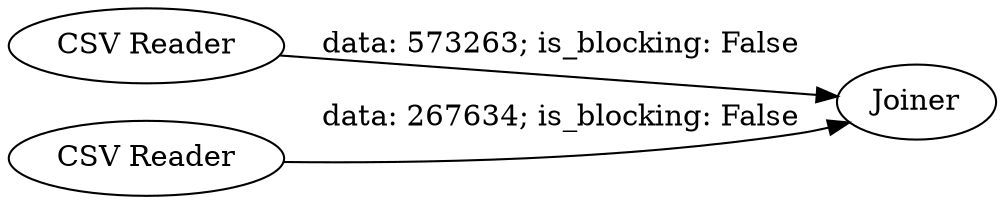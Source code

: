 digraph {
	"4063553954788456067_31" [label=Joiner]
	"4063553954788456067_30" [label="CSV Reader"]
	"4063553954788456067_29" [label="CSV Reader"]
	"4063553954788456067_30" -> "4063553954788456067_31" [label="data: 573263; is_blocking: False"]
	"4063553954788456067_29" -> "4063553954788456067_31" [label="data: 267634; is_blocking: False"]
	rankdir=LR
}
